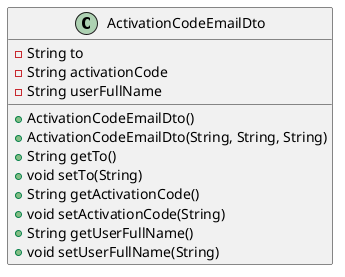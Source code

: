 @startuml Complete DTO Email Class Diagram

class ActivationCodeEmailDto {
    - String to
    - String activationCode
    - String userFullName
    + ActivationCodeEmailDto()
    + ActivationCodeEmailDto(String, String, String)
    + String getTo()
    + void setTo(String)
    + String getActivationCode()
    + void setActivationCode(String)
    + String getUserFullName()
    + void setUserFullName(String)
}

@enduml